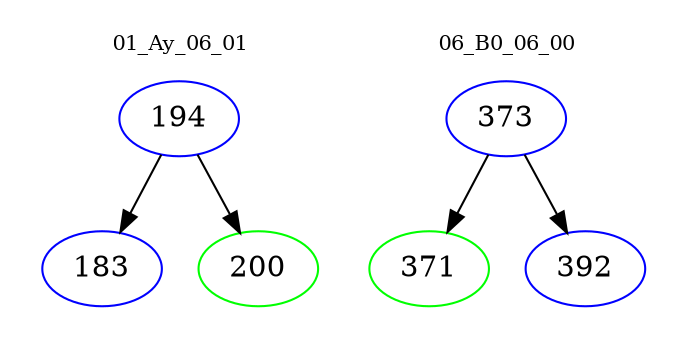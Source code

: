 digraph{
subgraph cluster_0 {
color = white
label = "01_Ay_06_01";
fontsize=10;
T0_194 [label="194", color="blue"]
T0_194 -> T0_183 [color="black"]
T0_183 [label="183", color="blue"]
T0_194 -> T0_200 [color="black"]
T0_200 [label="200", color="green"]
}
subgraph cluster_1 {
color = white
label = "06_B0_06_00";
fontsize=10;
T1_373 [label="373", color="blue"]
T1_373 -> T1_371 [color="black"]
T1_371 [label="371", color="green"]
T1_373 -> T1_392 [color="black"]
T1_392 [label="392", color="blue"]
}
}
